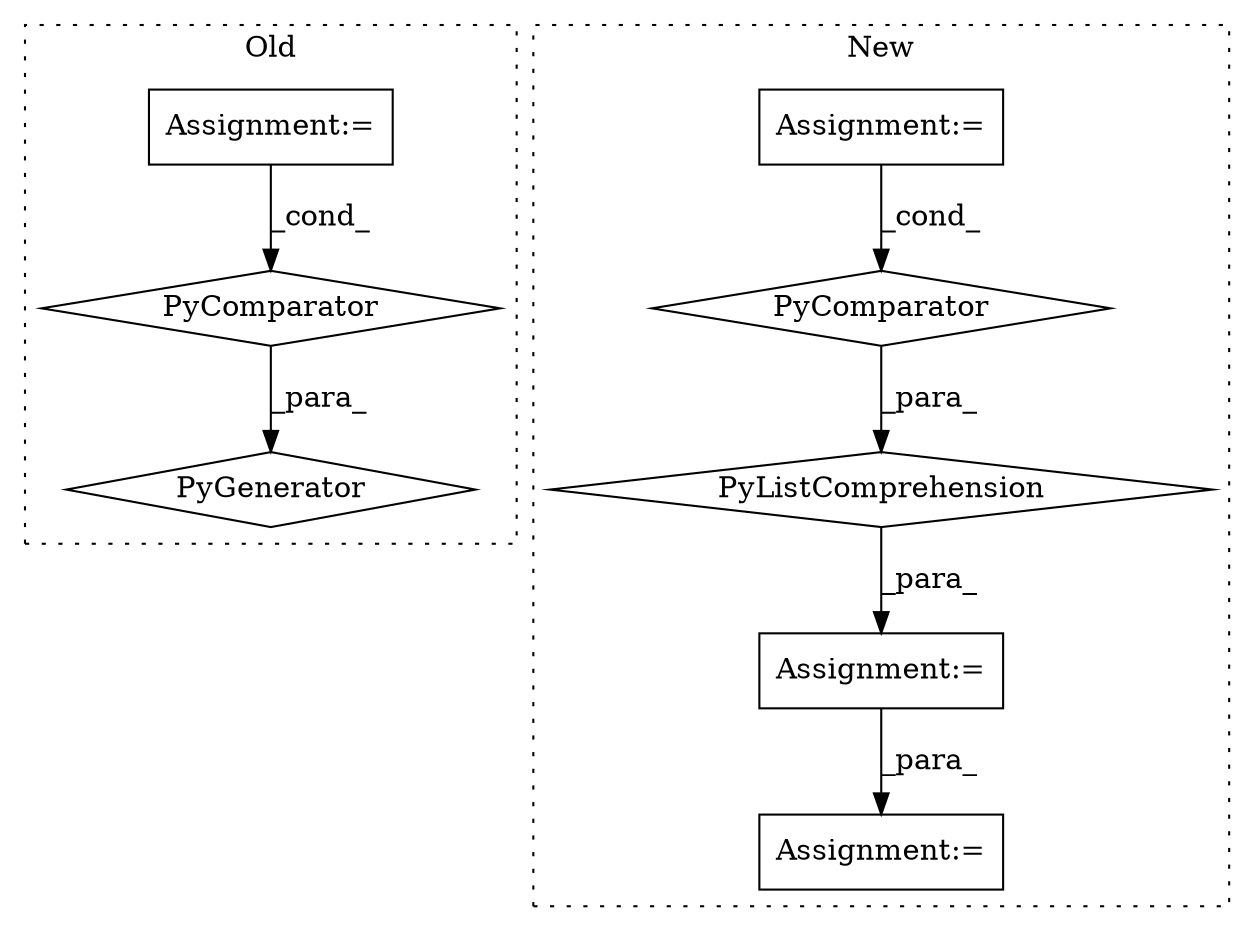 digraph G {
subgraph cluster0 {
1 [label="PyGenerator" a="107" s="25176" l="140" shape="diamond"];
4 [label="PyComparator" a="113" s="25286" l="24" shape="diamond"];
6 [label="Assignment:=" a="7" s="25286" l="24" shape="box"];
label = "Old";
style="dotted";
}
subgraph cluster1 {
2 [label="PyListComprehension" a="109" s="25316" l="152" shape="diamond"];
3 [label="PyComparator" a="113" s="25412" l="43" shape="diamond"];
5 [label="Assignment:=" a="7" s="25412" l="43" shape="box"];
7 [label="Assignment:=" a="7" s="25299" l="17" shape="box"];
8 [label="Assignment:=" a="7" s="25760" l="34" shape="box"];
label = "New";
style="dotted";
}
2 -> 7 [label="_para_"];
3 -> 2 [label="_para_"];
4 -> 1 [label="_para_"];
5 -> 3 [label="_cond_"];
6 -> 4 [label="_cond_"];
7 -> 8 [label="_para_"];
}